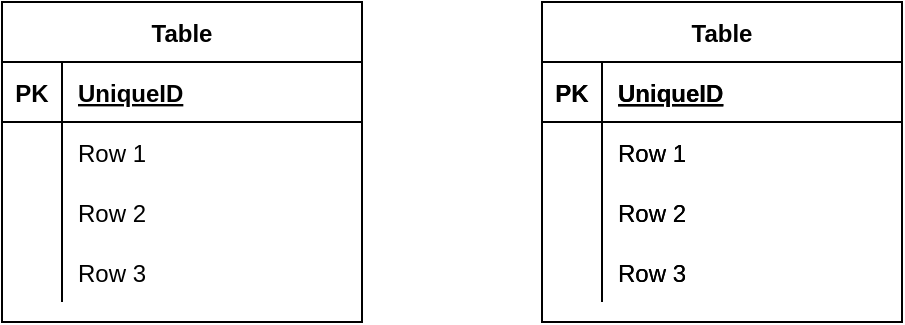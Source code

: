 <mxfile version="14.9.1" type="github">
  <diagram id="6nszqm6pX4lKRhVBXlFI" name="第 1 页">
    <mxGraphModel dx="1892" dy="1178" grid="1" gridSize="10" guides="1" tooltips="1" connect="1" arrows="1" fold="1" page="1" pageScale="1" pageWidth="827" pageHeight="1169" math="0" shadow="0">
      <root>
        <mxCell id="0" />
        <mxCell id="1" parent="0" />
        <mxCell id="WhKvsK8n2ot2KugNd0x5-10" value="Table" style="shape=table;startSize=30;container=1;collapsible=1;childLayout=tableLayout;fixedRows=1;rowLines=0;fontStyle=1;align=center;resizeLast=1;" vertex="1" parent="1">
          <mxGeometry x="340" y="330" width="180" height="160" as="geometry" />
        </mxCell>
        <mxCell id="WhKvsK8n2ot2KugNd0x5-11" value="" style="shape=partialRectangle;collapsible=0;dropTarget=0;pointerEvents=0;fillColor=none;top=0;left=0;bottom=1;right=0;points=[[0,0.5],[1,0.5]];portConstraint=eastwest;" vertex="1" parent="WhKvsK8n2ot2KugNd0x5-10">
          <mxGeometry y="30" width="180" height="30" as="geometry" />
        </mxCell>
        <mxCell id="WhKvsK8n2ot2KugNd0x5-12" value="PK" style="shape=partialRectangle;connectable=0;fillColor=none;top=0;left=0;bottom=0;right=0;fontStyle=1;overflow=hidden;" vertex="1" parent="WhKvsK8n2ot2KugNd0x5-11">
          <mxGeometry width="30" height="30" as="geometry" />
        </mxCell>
        <mxCell id="WhKvsK8n2ot2KugNd0x5-13" value="UniqueID" style="shape=partialRectangle;connectable=0;fillColor=none;top=0;left=0;bottom=0;right=0;align=left;spacingLeft=6;fontStyle=5;overflow=hidden;" vertex="1" parent="WhKvsK8n2ot2KugNd0x5-11">
          <mxGeometry x="30" width="150" height="30" as="geometry" />
        </mxCell>
        <mxCell id="WhKvsK8n2ot2KugNd0x5-14" value="" style="shape=partialRectangle;collapsible=0;dropTarget=0;pointerEvents=0;fillColor=none;top=0;left=0;bottom=0;right=0;points=[[0,0.5],[1,0.5]];portConstraint=eastwest;" vertex="1" parent="WhKvsK8n2ot2KugNd0x5-10">
          <mxGeometry y="60" width="180" height="30" as="geometry" />
        </mxCell>
        <mxCell id="WhKvsK8n2ot2KugNd0x5-15" value="" style="shape=partialRectangle;connectable=0;fillColor=none;top=0;left=0;bottom=0;right=0;editable=1;overflow=hidden;" vertex="1" parent="WhKvsK8n2ot2KugNd0x5-14">
          <mxGeometry width="30" height="30" as="geometry" />
        </mxCell>
        <mxCell id="WhKvsK8n2ot2KugNd0x5-16" value="Row 1" style="shape=partialRectangle;connectable=0;fillColor=none;top=0;left=0;bottom=0;right=0;align=left;spacingLeft=6;overflow=hidden;" vertex="1" parent="WhKvsK8n2ot2KugNd0x5-14">
          <mxGeometry x="30" width="150" height="30" as="geometry" />
        </mxCell>
        <mxCell id="WhKvsK8n2ot2KugNd0x5-17" value="" style="shape=partialRectangle;collapsible=0;dropTarget=0;pointerEvents=0;fillColor=none;top=0;left=0;bottom=0;right=0;points=[[0,0.5],[1,0.5]];portConstraint=eastwest;" vertex="1" parent="WhKvsK8n2ot2KugNd0x5-10">
          <mxGeometry y="90" width="180" height="30" as="geometry" />
        </mxCell>
        <mxCell id="WhKvsK8n2ot2KugNd0x5-18" value="" style="shape=partialRectangle;connectable=0;fillColor=none;top=0;left=0;bottom=0;right=0;editable=1;overflow=hidden;" vertex="1" parent="WhKvsK8n2ot2KugNd0x5-17">
          <mxGeometry width="30" height="30" as="geometry" />
        </mxCell>
        <mxCell id="WhKvsK8n2ot2KugNd0x5-19" value="Row 2" style="shape=partialRectangle;connectable=0;fillColor=none;top=0;left=0;bottom=0;right=0;align=left;spacingLeft=6;overflow=hidden;" vertex="1" parent="WhKvsK8n2ot2KugNd0x5-17">
          <mxGeometry x="30" width="150" height="30" as="geometry" />
        </mxCell>
        <mxCell id="WhKvsK8n2ot2KugNd0x5-20" value="" style="shape=partialRectangle;collapsible=0;dropTarget=0;pointerEvents=0;fillColor=none;top=0;left=0;bottom=0;right=0;points=[[0,0.5],[1,0.5]];portConstraint=eastwest;" vertex="1" parent="WhKvsK8n2ot2KugNd0x5-10">
          <mxGeometry y="120" width="180" height="30" as="geometry" />
        </mxCell>
        <mxCell id="WhKvsK8n2ot2KugNd0x5-21" value="" style="shape=partialRectangle;connectable=0;fillColor=none;top=0;left=0;bottom=0;right=0;editable=1;overflow=hidden;" vertex="1" parent="WhKvsK8n2ot2KugNd0x5-20">
          <mxGeometry width="30" height="30" as="geometry" />
        </mxCell>
        <mxCell id="WhKvsK8n2ot2KugNd0x5-22" value="Row 3" style="shape=partialRectangle;connectable=0;fillColor=none;top=0;left=0;bottom=0;right=0;align=left;spacingLeft=6;overflow=hidden;" vertex="1" parent="WhKvsK8n2ot2KugNd0x5-20">
          <mxGeometry x="30" width="150" height="30" as="geometry" />
        </mxCell>
        <mxCell id="WhKvsK8n2ot2KugNd0x5-23" value="Table" style="shape=table;startSize=30;container=1;collapsible=1;childLayout=tableLayout;fixedRows=1;rowLines=0;fontStyle=1;align=center;resizeLast=1;" vertex="1" parent="1">
          <mxGeometry x="340" y="330" width="180" height="160" as="geometry" />
        </mxCell>
        <mxCell id="WhKvsK8n2ot2KugNd0x5-24" value="" style="shape=partialRectangle;collapsible=0;dropTarget=0;pointerEvents=0;fillColor=none;top=0;left=0;bottom=1;right=0;points=[[0,0.5],[1,0.5]];portConstraint=eastwest;" vertex="1" parent="WhKvsK8n2ot2KugNd0x5-23">
          <mxGeometry y="30" width="180" height="30" as="geometry" />
        </mxCell>
        <mxCell id="WhKvsK8n2ot2KugNd0x5-25" value="PK" style="shape=partialRectangle;connectable=0;fillColor=none;top=0;left=0;bottom=0;right=0;fontStyle=1;overflow=hidden;" vertex="1" parent="WhKvsK8n2ot2KugNd0x5-24">
          <mxGeometry width="30" height="30" as="geometry" />
        </mxCell>
        <mxCell id="WhKvsK8n2ot2KugNd0x5-26" value="UniqueID" style="shape=partialRectangle;connectable=0;fillColor=none;top=0;left=0;bottom=0;right=0;align=left;spacingLeft=6;fontStyle=5;overflow=hidden;" vertex="1" parent="WhKvsK8n2ot2KugNd0x5-24">
          <mxGeometry x="30" width="150" height="30" as="geometry" />
        </mxCell>
        <mxCell id="WhKvsK8n2ot2KugNd0x5-27" value="" style="shape=partialRectangle;collapsible=0;dropTarget=0;pointerEvents=0;fillColor=none;top=0;left=0;bottom=0;right=0;points=[[0,0.5],[1,0.5]];portConstraint=eastwest;" vertex="1" parent="WhKvsK8n2ot2KugNd0x5-23">
          <mxGeometry y="60" width="180" height="30" as="geometry" />
        </mxCell>
        <mxCell id="WhKvsK8n2ot2KugNd0x5-28" value="" style="shape=partialRectangle;connectable=0;fillColor=none;top=0;left=0;bottom=0;right=0;editable=1;overflow=hidden;" vertex="1" parent="WhKvsK8n2ot2KugNd0x5-27">
          <mxGeometry width="30" height="30" as="geometry" />
        </mxCell>
        <mxCell id="WhKvsK8n2ot2KugNd0x5-29" value="Row 1" style="shape=partialRectangle;connectable=0;fillColor=none;top=0;left=0;bottom=0;right=0;align=left;spacingLeft=6;overflow=hidden;" vertex="1" parent="WhKvsK8n2ot2KugNd0x5-27">
          <mxGeometry x="30" width="150" height="30" as="geometry" />
        </mxCell>
        <mxCell id="WhKvsK8n2ot2KugNd0x5-30" value="" style="shape=partialRectangle;collapsible=0;dropTarget=0;pointerEvents=0;fillColor=none;top=0;left=0;bottom=0;right=0;points=[[0,0.5],[1,0.5]];portConstraint=eastwest;" vertex="1" parent="WhKvsK8n2ot2KugNd0x5-23">
          <mxGeometry y="90" width="180" height="30" as="geometry" />
        </mxCell>
        <mxCell id="WhKvsK8n2ot2KugNd0x5-31" value="" style="shape=partialRectangle;connectable=0;fillColor=none;top=0;left=0;bottom=0;right=0;editable=1;overflow=hidden;" vertex="1" parent="WhKvsK8n2ot2KugNd0x5-30">
          <mxGeometry width="30" height="30" as="geometry" />
        </mxCell>
        <mxCell id="WhKvsK8n2ot2KugNd0x5-32" value="Row 2" style="shape=partialRectangle;connectable=0;fillColor=none;top=0;left=0;bottom=0;right=0;align=left;spacingLeft=6;overflow=hidden;" vertex="1" parent="WhKvsK8n2ot2KugNd0x5-30">
          <mxGeometry x="30" width="150" height="30" as="geometry" />
        </mxCell>
        <mxCell id="WhKvsK8n2ot2KugNd0x5-33" value="" style="shape=partialRectangle;collapsible=0;dropTarget=0;pointerEvents=0;fillColor=none;top=0;left=0;bottom=0;right=0;points=[[0,0.5],[1,0.5]];portConstraint=eastwest;" vertex="1" parent="WhKvsK8n2ot2KugNd0x5-23">
          <mxGeometry y="120" width="180" height="30" as="geometry" />
        </mxCell>
        <mxCell id="WhKvsK8n2ot2KugNd0x5-34" value="" style="shape=partialRectangle;connectable=0;fillColor=none;top=0;left=0;bottom=0;right=0;editable=1;overflow=hidden;" vertex="1" parent="WhKvsK8n2ot2KugNd0x5-33">
          <mxGeometry width="30" height="30" as="geometry" />
        </mxCell>
        <mxCell id="WhKvsK8n2ot2KugNd0x5-35" value="Row 3" style="shape=partialRectangle;connectable=0;fillColor=none;top=0;left=0;bottom=0;right=0;align=left;spacingLeft=6;overflow=hidden;" vertex="1" parent="WhKvsK8n2ot2KugNd0x5-33">
          <mxGeometry x="30" width="150" height="30" as="geometry" />
        </mxCell>
        <mxCell id="WhKvsK8n2ot2KugNd0x5-37" value="Table" style="shape=table;startSize=30;container=1;collapsible=1;childLayout=tableLayout;fixedRows=1;rowLines=0;fontStyle=1;align=center;resizeLast=1;" vertex="1" parent="1">
          <mxGeometry x="70" y="330" width="180" height="160" as="geometry" />
        </mxCell>
        <mxCell id="WhKvsK8n2ot2KugNd0x5-38" value="" style="shape=partialRectangle;collapsible=0;dropTarget=0;pointerEvents=0;fillColor=none;top=0;left=0;bottom=1;right=0;points=[[0,0.5],[1,0.5]];portConstraint=eastwest;" vertex="1" parent="WhKvsK8n2ot2KugNd0x5-37">
          <mxGeometry y="30" width="180" height="30" as="geometry" />
        </mxCell>
        <mxCell id="WhKvsK8n2ot2KugNd0x5-39" value="PK" style="shape=partialRectangle;connectable=0;fillColor=none;top=0;left=0;bottom=0;right=0;fontStyle=1;overflow=hidden;" vertex="1" parent="WhKvsK8n2ot2KugNd0x5-38">
          <mxGeometry width="30" height="30" as="geometry" />
        </mxCell>
        <mxCell id="WhKvsK8n2ot2KugNd0x5-40" value="UniqueID" style="shape=partialRectangle;connectable=0;fillColor=none;top=0;left=0;bottom=0;right=0;align=left;spacingLeft=6;fontStyle=5;overflow=hidden;" vertex="1" parent="WhKvsK8n2ot2KugNd0x5-38">
          <mxGeometry x="30" width="150" height="30" as="geometry" />
        </mxCell>
        <mxCell id="WhKvsK8n2ot2KugNd0x5-41" value="" style="shape=partialRectangle;collapsible=0;dropTarget=0;pointerEvents=0;fillColor=none;top=0;left=0;bottom=0;right=0;points=[[0,0.5],[1,0.5]];portConstraint=eastwest;" vertex="1" parent="WhKvsK8n2ot2KugNd0x5-37">
          <mxGeometry y="60" width="180" height="30" as="geometry" />
        </mxCell>
        <mxCell id="WhKvsK8n2ot2KugNd0x5-42" value="" style="shape=partialRectangle;connectable=0;fillColor=none;top=0;left=0;bottom=0;right=0;editable=1;overflow=hidden;" vertex="1" parent="WhKvsK8n2ot2KugNd0x5-41">
          <mxGeometry width="30" height="30" as="geometry" />
        </mxCell>
        <mxCell id="WhKvsK8n2ot2KugNd0x5-43" value="Row 1" style="shape=partialRectangle;connectable=0;fillColor=none;top=0;left=0;bottom=0;right=0;align=left;spacingLeft=6;overflow=hidden;" vertex="1" parent="WhKvsK8n2ot2KugNd0x5-41">
          <mxGeometry x="30" width="150" height="30" as="geometry" />
        </mxCell>
        <mxCell id="WhKvsK8n2ot2KugNd0x5-44" value="" style="shape=partialRectangle;collapsible=0;dropTarget=0;pointerEvents=0;fillColor=none;top=0;left=0;bottom=0;right=0;points=[[0,0.5],[1,0.5]];portConstraint=eastwest;" vertex="1" parent="WhKvsK8n2ot2KugNd0x5-37">
          <mxGeometry y="90" width="180" height="30" as="geometry" />
        </mxCell>
        <mxCell id="WhKvsK8n2ot2KugNd0x5-45" value="" style="shape=partialRectangle;connectable=0;fillColor=none;top=0;left=0;bottom=0;right=0;editable=1;overflow=hidden;" vertex="1" parent="WhKvsK8n2ot2KugNd0x5-44">
          <mxGeometry width="30" height="30" as="geometry" />
        </mxCell>
        <mxCell id="WhKvsK8n2ot2KugNd0x5-46" value="Row 2" style="shape=partialRectangle;connectable=0;fillColor=none;top=0;left=0;bottom=0;right=0;align=left;spacingLeft=6;overflow=hidden;" vertex="1" parent="WhKvsK8n2ot2KugNd0x5-44">
          <mxGeometry x="30" width="150" height="30" as="geometry" />
        </mxCell>
        <mxCell id="WhKvsK8n2ot2KugNd0x5-47" value="" style="shape=partialRectangle;collapsible=0;dropTarget=0;pointerEvents=0;fillColor=none;top=0;left=0;bottom=0;right=0;points=[[0,0.5],[1,0.5]];portConstraint=eastwest;" vertex="1" parent="WhKvsK8n2ot2KugNd0x5-37">
          <mxGeometry y="120" width="180" height="30" as="geometry" />
        </mxCell>
        <mxCell id="WhKvsK8n2ot2KugNd0x5-48" value="" style="shape=partialRectangle;connectable=0;fillColor=none;top=0;left=0;bottom=0;right=0;editable=1;overflow=hidden;" vertex="1" parent="WhKvsK8n2ot2KugNd0x5-47">
          <mxGeometry width="30" height="30" as="geometry" />
        </mxCell>
        <mxCell id="WhKvsK8n2ot2KugNd0x5-49" value="Row 3" style="shape=partialRectangle;connectable=0;fillColor=none;top=0;left=0;bottom=0;right=0;align=left;spacingLeft=6;overflow=hidden;" vertex="1" parent="WhKvsK8n2ot2KugNd0x5-47">
          <mxGeometry x="30" width="150" height="30" as="geometry" />
        </mxCell>
      </root>
    </mxGraphModel>
  </diagram>
</mxfile>
